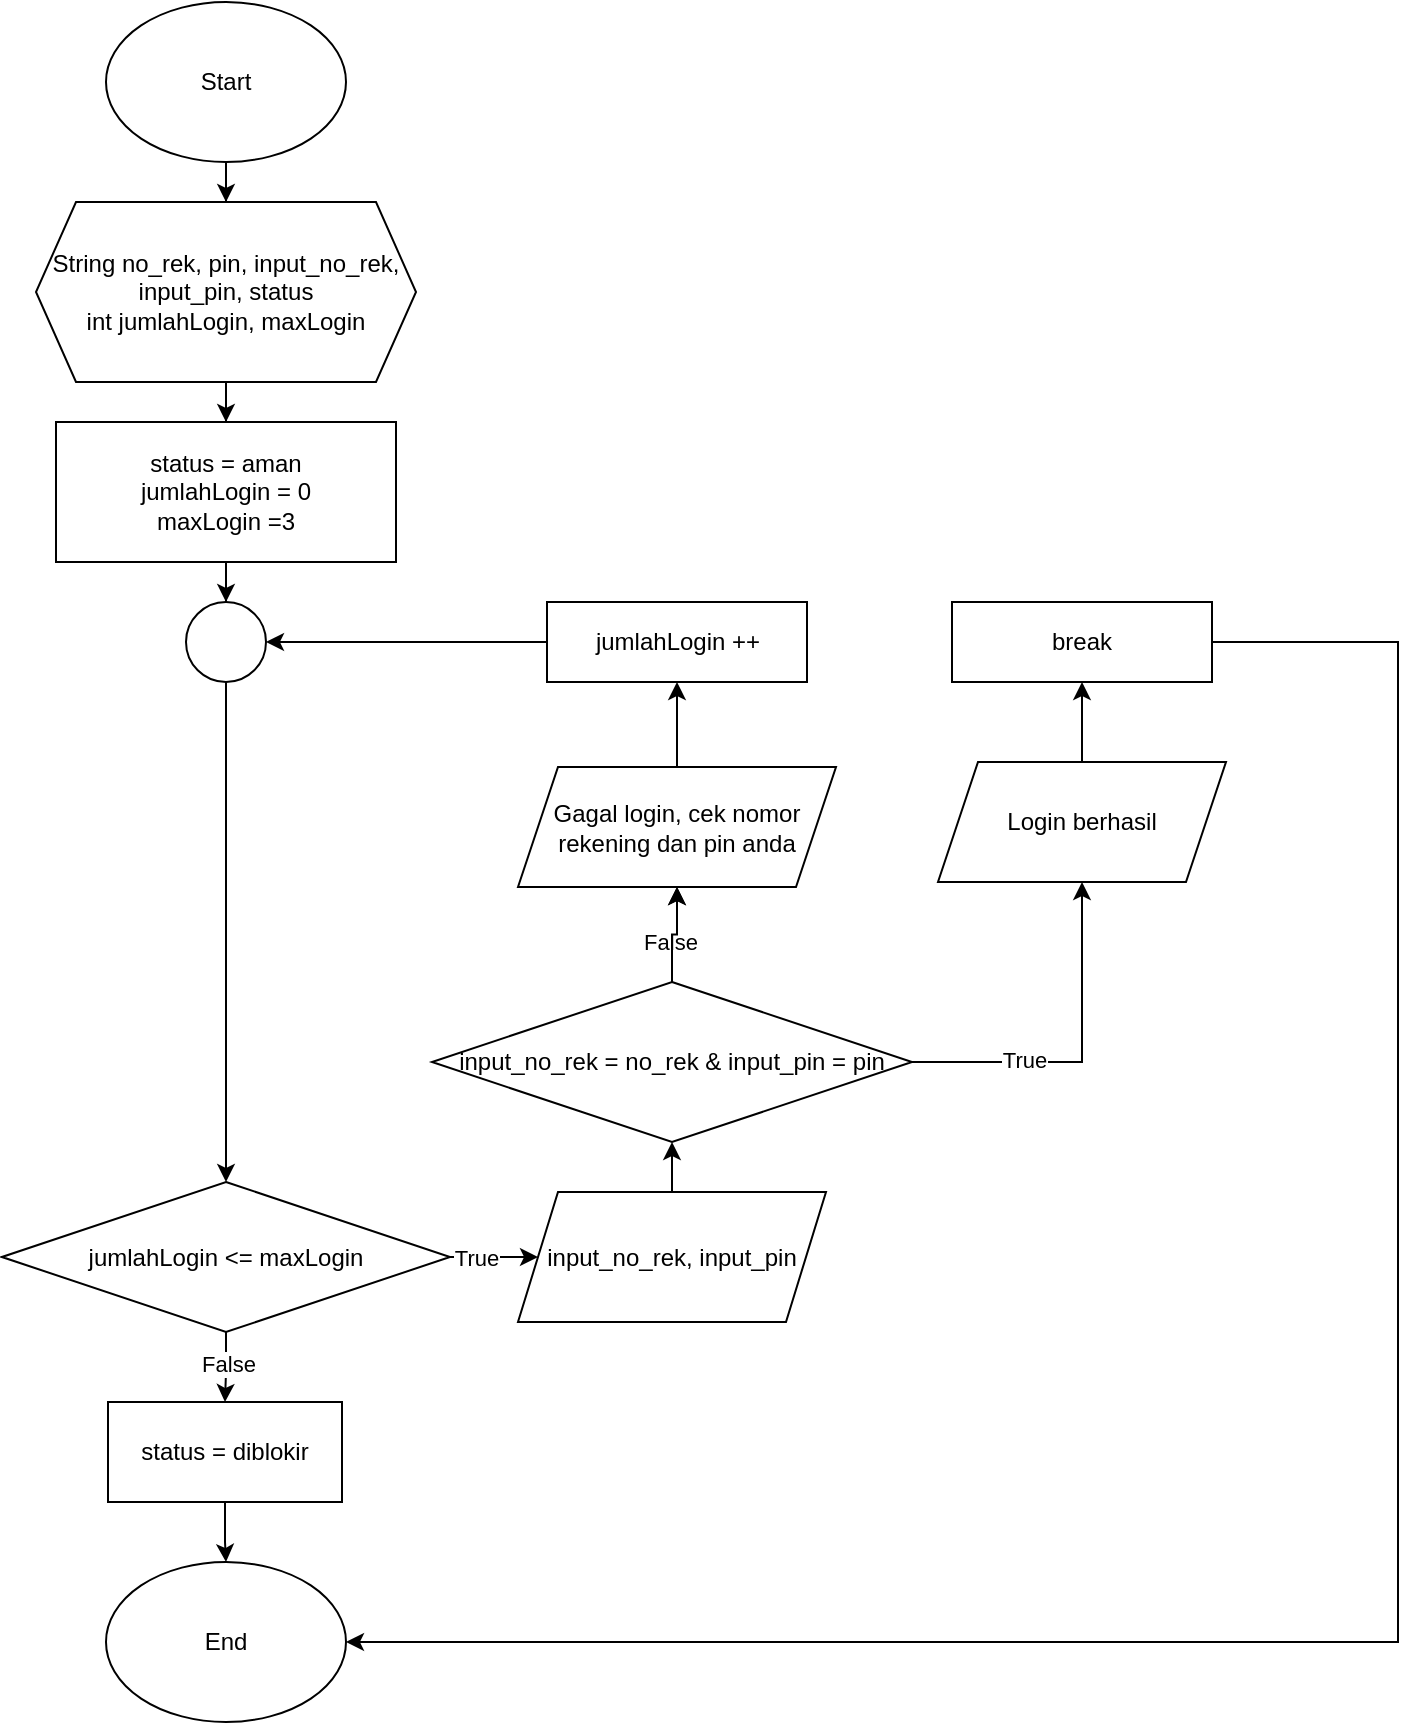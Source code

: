 <mxfile version="21.8.2" type="device">
  <diagram id="C5RBs43oDa-KdzZeNtuy" name="Page-1">
    <mxGraphModel dx="1120" dy="532" grid="1" gridSize="10" guides="1" tooltips="1" connect="1" arrows="1" fold="1" page="1" pageScale="1" pageWidth="827" pageHeight="1169" math="0" shadow="0">
      <root>
        <mxCell id="WIyWlLk6GJQsqaUBKTNV-0" />
        <mxCell id="WIyWlLk6GJQsqaUBKTNV-1" parent="WIyWlLk6GJQsqaUBKTNV-0" />
        <mxCell id="dwBxp2xcDdF_orQ1wNBt-2" value="" style="edgeStyle=orthogonalEdgeStyle;rounded=0;orthogonalLoop=1;jettySize=auto;html=1;" edge="1" parent="WIyWlLk6GJQsqaUBKTNV-1" source="dwBxp2xcDdF_orQ1wNBt-0" target="dwBxp2xcDdF_orQ1wNBt-1">
          <mxGeometry relative="1" as="geometry" />
        </mxCell>
        <mxCell id="dwBxp2xcDdF_orQ1wNBt-0" value="Start" style="ellipse;whiteSpace=wrap;html=1;" vertex="1" parent="WIyWlLk6GJQsqaUBKTNV-1">
          <mxGeometry x="354" y="90" width="120" height="80" as="geometry" />
        </mxCell>
        <mxCell id="dwBxp2xcDdF_orQ1wNBt-4" value="" style="edgeStyle=orthogonalEdgeStyle;rounded=0;orthogonalLoop=1;jettySize=auto;html=1;" edge="1" parent="WIyWlLk6GJQsqaUBKTNV-1" source="dwBxp2xcDdF_orQ1wNBt-1" target="dwBxp2xcDdF_orQ1wNBt-3">
          <mxGeometry relative="1" as="geometry" />
        </mxCell>
        <mxCell id="dwBxp2xcDdF_orQ1wNBt-1" value="String no_rek, pin, input_no_rek, input_pin, status&lt;br&gt;int jumlahLogin, maxLogin" style="shape=hexagon;perimeter=hexagonPerimeter2;whiteSpace=wrap;html=1;fixedSize=1;" vertex="1" parent="WIyWlLk6GJQsqaUBKTNV-1">
          <mxGeometry x="319" y="190" width="190" height="90" as="geometry" />
        </mxCell>
        <mxCell id="dwBxp2xcDdF_orQ1wNBt-8" value="" style="edgeStyle=orthogonalEdgeStyle;rounded=0;orthogonalLoop=1;jettySize=auto;html=1;" edge="1" parent="WIyWlLk6GJQsqaUBKTNV-1" source="dwBxp2xcDdF_orQ1wNBt-3" target="dwBxp2xcDdF_orQ1wNBt-7">
          <mxGeometry relative="1" as="geometry" />
        </mxCell>
        <mxCell id="dwBxp2xcDdF_orQ1wNBt-3" value="status = aman&lt;br&gt;jumlahLogin = 0&lt;br&gt;maxLogin =3" style="rounded=0;whiteSpace=wrap;html=1;" vertex="1" parent="WIyWlLk6GJQsqaUBKTNV-1">
          <mxGeometry x="329" y="300" width="170" height="70" as="geometry" />
        </mxCell>
        <mxCell id="dwBxp2xcDdF_orQ1wNBt-23" value="" style="edgeStyle=orthogonalEdgeStyle;rounded=0;orthogonalLoop=1;jettySize=auto;html=1;" edge="1" parent="WIyWlLk6GJQsqaUBKTNV-1" source="dwBxp2xcDdF_orQ1wNBt-7" target="dwBxp2xcDdF_orQ1wNBt-22">
          <mxGeometry relative="1" as="geometry" />
        </mxCell>
        <mxCell id="dwBxp2xcDdF_orQ1wNBt-7" value="" style="ellipse;whiteSpace=wrap;html=1;aspect=fixed;" vertex="1" parent="WIyWlLk6GJQsqaUBKTNV-1">
          <mxGeometry x="394" y="390" width="40" height="40" as="geometry" />
        </mxCell>
        <mxCell id="dwBxp2xcDdF_orQ1wNBt-26" value="" style="edgeStyle=orthogonalEdgeStyle;rounded=0;orthogonalLoop=1;jettySize=auto;html=1;" edge="1" parent="WIyWlLk6GJQsqaUBKTNV-1" source="dwBxp2xcDdF_orQ1wNBt-22" target="dwBxp2xcDdF_orQ1wNBt-25">
          <mxGeometry relative="1" as="geometry" />
        </mxCell>
        <mxCell id="dwBxp2xcDdF_orQ1wNBt-27" value="True" style="edgeLabel;html=1;align=center;verticalAlign=middle;resizable=0;points=[];" vertex="1" connectable="0" parent="dwBxp2xcDdF_orQ1wNBt-26">
          <mxGeometry x="-0.536" y="1" relative="1" as="geometry">
            <mxPoint y="1" as="offset" />
          </mxGeometry>
        </mxCell>
        <mxCell id="dwBxp2xcDdF_orQ1wNBt-44" value="" style="edgeStyle=orthogonalEdgeStyle;rounded=0;orthogonalLoop=1;jettySize=auto;html=1;" edge="1" parent="WIyWlLk6GJQsqaUBKTNV-1" source="dwBxp2xcDdF_orQ1wNBt-22" target="dwBxp2xcDdF_orQ1wNBt-42">
          <mxGeometry relative="1" as="geometry" />
        </mxCell>
        <mxCell id="dwBxp2xcDdF_orQ1wNBt-46" value="False" style="edgeLabel;html=1;align=center;verticalAlign=middle;resizable=0;points=[];" vertex="1" connectable="0" parent="dwBxp2xcDdF_orQ1wNBt-44">
          <mxGeometry x="-0.099" y="1" relative="1" as="geometry">
            <mxPoint as="offset" />
          </mxGeometry>
        </mxCell>
        <mxCell id="dwBxp2xcDdF_orQ1wNBt-22" value="jumlahLogin &amp;lt;= maxLogin" style="rhombus;whiteSpace=wrap;html=1;" vertex="1" parent="WIyWlLk6GJQsqaUBKTNV-1">
          <mxGeometry x="302" y="680" width="224" height="75" as="geometry" />
        </mxCell>
        <mxCell id="dwBxp2xcDdF_orQ1wNBt-29" value="" style="edgeStyle=orthogonalEdgeStyle;rounded=0;orthogonalLoop=1;jettySize=auto;html=1;" edge="1" parent="WIyWlLk6GJQsqaUBKTNV-1" source="dwBxp2xcDdF_orQ1wNBt-25" target="dwBxp2xcDdF_orQ1wNBt-28">
          <mxGeometry relative="1" as="geometry" />
        </mxCell>
        <mxCell id="dwBxp2xcDdF_orQ1wNBt-25" value="input_no_rek, input_pin" style="shape=parallelogram;perimeter=parallelogramPerimeter;whiteSpace=wrap;html=1;fixedSize=1;" vertex="1" parent="WIyWlLk6GJQsqaUBKTNV-1">
          <mxGeometry x="560" y="685" width="154" height="65" as="geometry" />
        </mxCell>
        <mxCell id="dwBxp2xcDdF_orQ1wNBt-31" value="" style="edgeStyle=orthogonalEdgeStyle;rounded=0;orthogonalLoop=1;jettySize=auto;html=1;" edge="1" parent="WIyWlLk6GJQsqaUBKTNV-1" source="dwBxp2xcDdF_orQ1wNBt-28" target="dwBxp2xcDdF_orQ1wNBt-30">
          <mxGeometry relative="1" as="geometry" />
        </mxCell>
        <mxCell id="dwBxp2xcDdF_orQ1wNBt-36" value="False" style="edgeLabel;html=1;align=center;verticalAlign=middle;resizable=0;points=[];" vertex="1" connectable="0" parent="dwBxp2xcDdF_orQ1wNBt-31">
          <mxGeometry x="-0.2" y="1" relative="1" as="geometry">
            <mxPoint as="offset" />
          </mxGeometry>
        </mxCell>
        <mxCell id="dwBxp2xcDdF_orQ1wNBt-33" value="" style="edgeStyle=orthogonalEdgeStyle;rounded=0;orthogonalLoop=1;jettySize=auto;html=1;" edge="1" parent="WIyWlLk6GJQsqaUBKTNV-1" source="dwBxp2xcDdF_orQ1wNBt-28" target="dwBxp2xcDdF_orQ1wNBt-32">
          <mxGeometry relative="1" as="geometry" />
        </mxCell>
        <mxCell id="dwBxp2xcDdF_orQ1wNBt-35" value="True" style="edgeLabel;html=1;align=center;verticalAlign=middle;resizable=0;points=[];" vertex="1" connectable="0" parent="dwBxp2xcDdF_orQ1wNBt-33">
          <mxGeometry x="-0.36" y="1" relative="1" as="geometry">
            <mxPoint as="offset" />
          </mxGeometry>
        </mxCell>
        <mxCell id="dwBxp2xcDdF_orQ1wNBt-37" value="" style="edgeStyle=orthogonalEdgeStyle;rounded=0;orthogonalLoop=1;jettySize=auto;html=1;" edge="1" parent="WIyWlLk6GJQsqaUBKTNV-1" source="dwBxp2xcDdF_orQ1wNBt-28" target="dwBxp2xcDdF_orQ1wNBt-30">
          <mxGeometry relative="1" as="geometry" />
        </mxCell>
        <mxCell id="dwBxp2xcDdF_orQ1wNBt-28" value="input_no_rek = no_rek &amp;amp; input_pin = pin" style="rhombus;whiteSpace=wrap;html=1;" vertex="1" parent="WIyWlLk6GJQsqaUBKTNV-1">
          <mxGeometry x="517" y="580" width="240" height="80" as="geometry" />
        </mxCell>
        <mxCell id="dwBxp2xcDdF_orQ1wNBt-41" value="" style="edgeStyle=orthogonalEdgeStyle;rounded=0;orthogonalLoop=1;jettySize=auto;html=1;" edge="1" parent="WIyWlLk6GJQsqaUBKTNV-1" source="dwBxp2xcDdF_orQ1wNBt-30" target="dwBxp2xcDdF_orQ1wNBt-38">
          <mxGeometry relative="1" as="geometry" />
        </mxCell>
        <mxCell id="dwBxp2xcDdF_orQ1wNBt-30" value="Gagal login, cek nomor rekening dan pin anda" style="shape=parallelogram;perimeter=parallelogramPerimeter;whiteSpace=wrap;html=1;fixedSize=1;" vertex="1" parent="WIyWlLk6GJQsqaUBKTNV-1">
          <mxGeometry x="560" y="472.5" width="159" height="60" as="geometry" />
        </mxCell>
        <mxCell id="dwBxp2xcDdF_orQ1wNBt-51" value="" style="edgeStyle=orthogonalEdgeStyle;rounded=0;orthogonalLoop=1;jettySize=auto;html=1;" edge="1" parent="WIyWlLk6GJQsqaUBKTNV-1" source="dwBxp2xcDdF_orQ1wNBt-32" target="dwBxp2xcDdF_orQ1wNBt-50">
          <mxGeometry relative="1" as="geometry" />
        </mxCell>
        <mxCell id="dwBxp2xcDdF_orQ1wNBt-32" value="Login berhasil" style="shape=parallelogram;perimeter=parallelogramPerimeter;whiteSpace=wrap;html=1;fixedSize=1;" vertex="1" parent="WIyWlLk6GJQsqaUBKTNV-1">
          <mxGeometry x="770" y="470" width="144" height="60" as="geometry" />
        </mxCell>
        <mxCell id="dwBxp2xcDdF_orQ1wNBt-40" value="" style="edgeStyle=orthogonalEdgeStyle;rounded=0;orthogonalLoop=1;jettySize=auto;html=1;" edge="1" parent="WIyWlLk6GJQsqaUBKTNV-1" source="dwBxp2xcDdF_orQ1wNBt-38" target="dwBxp2xcDdF_orQ1wNBt-7">
          <mxGeometry relative="1" as="geometry" />
        </mxCell>
        <mxCell id="dwBxp2xcDdF_orQ1wNBt-38" value="jumlahLogin ++" style="rounded=0;whiteSpace=wrap;html=1;" vertex="1" parent="WIyWlLk6GJQsqaUBKTNV-1">
          <mxGeometry x="574.5" y="390" width="130" height="40" as="geometry" />
        </mxCell>
        <mxCell id="dwBxp2xcDdF_orQ1wNBt-48" value="" style="edgeStyle=orthogonalEdgeStyle;rounded=0;orthogonalLoop=1;jettySize=auto;html=1;" edge="1" parent="WIyWlLk6GJQsqaUBKTNV-1" source="dwBxp2xcDdF_orQ1wNBt-42" target="dwBxp2xcDdF_orQ1wNBt-47">
          <mxGeometry relative="1" as="geometry" />
        </mxCell>
        <mxCell id="dwBxp2xcDdF_orQ1wNBt-42" value="status = diblokir" style="rounded=0;whiteSpace=wrap;html=1;" vertex="1" parent="WIyWlLk6GJQsqaUBKTNV-1">
          <mxGeometry x="355" y="790" width="117" height="50" as="geometry" />
        </mxCell>
        <mxCell id="dwBxp2xcDdF_orQ1wNBt-47" value="End" style="ellipse;whiteSpace=wrap;html=1;" vertex="1" parent="WIyWlLk6GJQsqaUBKTNV-1">
          <mxGeometry x="354" y="870" width="120" height="80" as="geometry" />
        </mxCell>
        <mxCell id="dwBxp2xcDdF_orQ1wNBt-50" value="break" style="rounded=0;whiteSpace=wrap;html=1;" vertex="1" parent="WIyWlLk6GJQsqaUBKTNV-1">
          <mxGeometry x="777" y="390" width="130" height="40" as="geometry" />
        </mxCell>
        <mxCell id="dwBxp2xcDdF_orQ1wNBt-54" value="" style="endArrow=classic;html=1;rounded=0;exitX=1;exitY=0.5;exitDx=0;exitDy=0;entryX=1;entryY=0.5;entryDx=0;entryDy=0;" edge="1" parent="WIyWlLk6GJQsqaUBKTNV-1" source="dwBxp2xcDdF_orQ1wNBt-50" target="dwBxp2xcDdF_orQ1wNBt-47">
          <mxGeometry width="50" height="50" relative="1" as="geometry">
            <mxPoint x="900" y="460" as="sourcePoint" />
            <mxPoint x="950" y="410" as="targetPoint" />
            <Array as="points">
              <mxPoint x="1000" y="410" />
              <mxPoint x="1000" y="910" />
            </Array>
          </mxGeometry>
        </mxCell>
      </root>
    </mxGraphModel>
  </diagram>
</mxfile>
